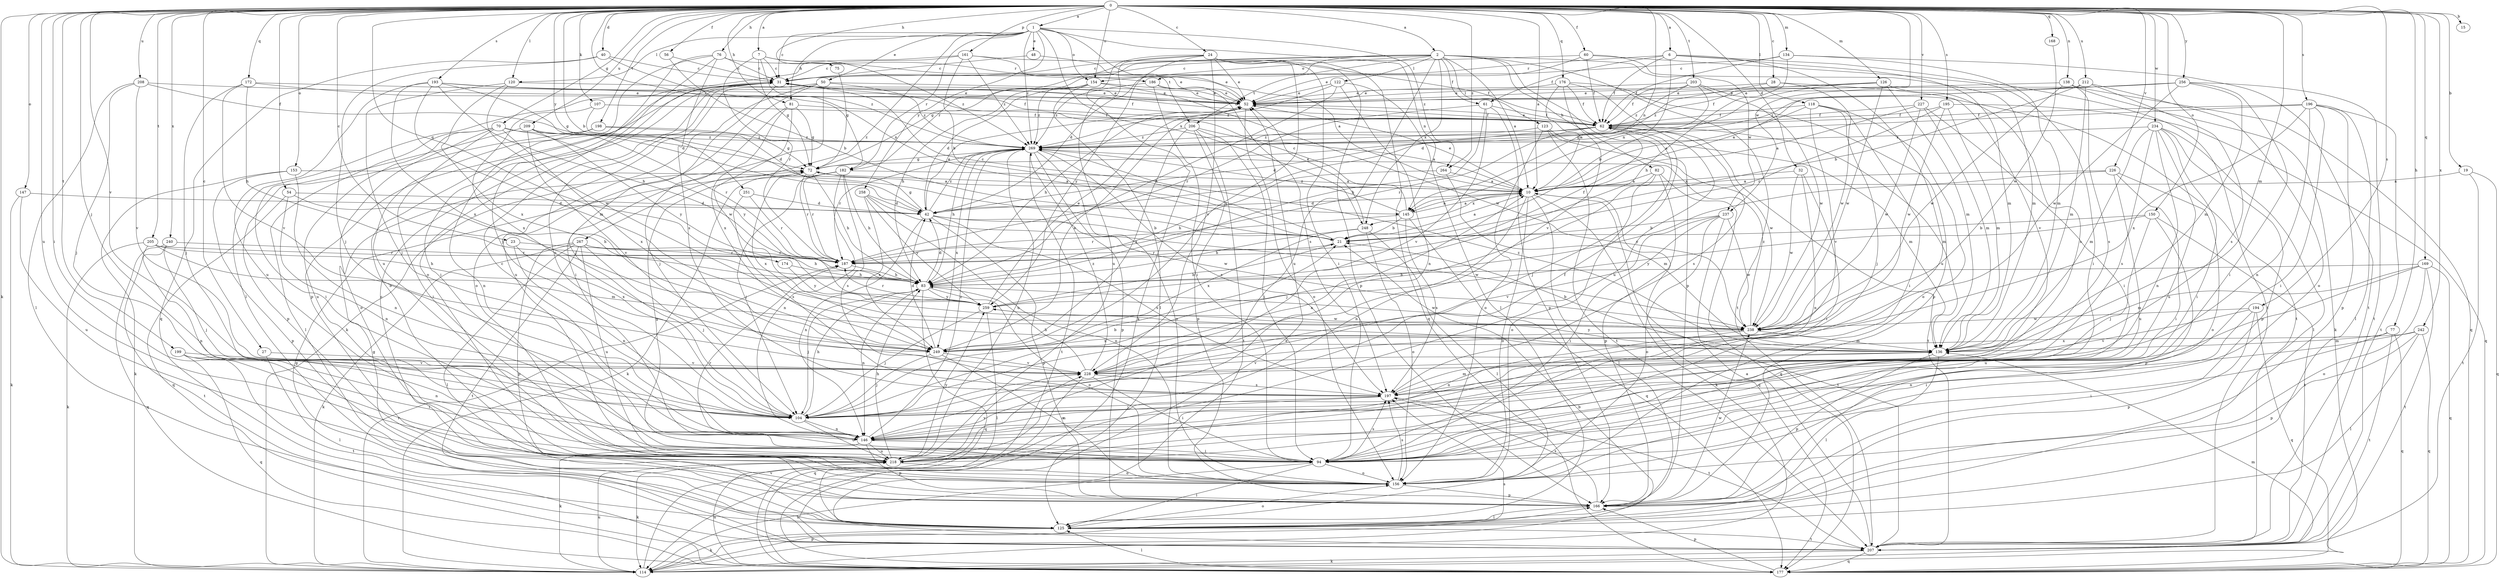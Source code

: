 strict digraph  {
0;
1;
2;
6;
7;
10;
15;
19;
21;
23;
24;
27;
28;
31;
32;
40;
42;
48;
50;
52;
54;
56;
60;
61;
62;
70;
72;
75;
76;
77;
81;
82;
83;
94;
104;
107;
114;
118;
120;
122;
123;
125;
126;
134;
136;
138;
145;
146;
147;
150;
153;
154;
156;
161;
166;
168;
169;
172;
174;
176;
177;
182;
186;
187;
193;
194;
195;
196;
197;
198;
199;
203;
205;
206;
207;
208;
209;
212;
218;
226;
227;
228;
234;
237;
238;
240;
242;
248;
249;
251;
256;
258;
259;
264;
267;
269;
0 -> 1  [label=a];
0 -> 2  [label=a];
0 -> 6  [label=a];
0 -> 7  [label=a];
0 -> 10  [label=a];
0 -> 15  [label=b];
0 -> 19  [label=b];
0 -> 21  [label=b];
0 -> 23  [label=c];
0 -> 24  [label=c];
0 -> 27  [label=c];
0 -> 28  [label=c];
0 -> 32  [label=d];
0 -> 40  [label=d];
0 -> 54  [label=f];
0 -> 56  [label=f];
0 -> 60  [label=f];
0 -> 70  [label=g];
0 -> 75  [label=h];
0 -> 76  [label=h];
0 -> 77  [label=h];
0 -> 81  [label=h];
0 -> 94  [label=i];
0 -> 104  [label=j];
0 -> 107  [label=k];
0 -> 114  [label=k];
0 -> 118  [label=l];
0 -> 120  [label=l];
0 -> 126  [label=m];
0 -> 134  [label=m];
0 -> 136  [label=m];
0 -> 138  [label=n];
0 -> 145  [label=n];
0 -> 147  [label=o];
0 -> 150  [label=o];
0 -> 153  [label=o];
0 -> 154  [label=o];
0 -> 161  [label=p];
0 -> 168  [label=q];
0 -> 169  [label=q];
0 -> 172  [label=q];
0 -> 174  [label=q];
0 -> 176  [label=q];
0 -> 182  [label=r];
0 -> 193  [label=s];
0 -> 194  [label=s];
0 -> 195  [label=s];
0 -> 196  [label=s];
0 -> 198  [label=t];
0 -> 199  [label=t];
0 -> 203  [label=t];
0 -> 205  [label=t];
0 -> 208  [label=u];
0 -> 209  [label=u];
0 -> 212  [label=u];
0 -> 218  [label=u];
0 -> 226  [label=v];
0 -> 227  [label=v];
0 -> 228  [label=v];
0 -> 234  [label=w];
0 -> 237  [label=w];
0 -> 240  [label=x];
0 -> 242  [label=x];
0 -> 251  [label=y];
0 -> 256  [label=y];
0 -> 264  [label=z];
1 -> 31  [label=c];
1 -> 48  [label=e];
1 -> 50  [label=e];
1 -> 81  [label=h];
1 -> 120  [label=l];
1 -> 145  [label=n];
1 -> 154  [label=o];
1 -> 182  [label=r];
1 -> 206  [label=t];
1 -> 248  [label=x];
1 -> 258  [label=y];
1 -> 264  [label=z];
1 -> 267  [label=z];
1 -> 269  [label=z];
2 -> 10  [label=a];
2 -> 42  [label=d];
2 -> 61  [label=f];
2 -> 72  [label=g];
2 -> 82  [label=h];
2 -> 122  [label=l];
2 -> 123  [label=l];
2 -> 154  [label=o];
2 -> 166  [label=p];
2 -> 182  [label=r];
2 -> 206  [label=t];
2 -> 207  [label=t];
2 -> 218  [label=u];
2 -> 237  [label=w];
2 -> 248  [label=x];
6 -> 61  [label=f];
6 -> 62  [label=f];
6 -> 136  [label=m];
6 -> 145  [label=n];
6 -> 186  [label=r];
6 -> 207  [label=t];
6 -> 218  [label=u];
7 -> 31  [label=c];
7 -> 72  [label=g];
7 -> 145  [label=n];
7 -> 186  [label=r];
7 -> 187  [label=r];
7 -> 269  [label=z];
10 -> 42  [label=d];
10 -> 52  [label=e];
10 -> 114  [label=k];
10 -> 125  [label=l];
10 -> 145  [label=n];
10 -> 146  [label=n];
10 -> 156  [label=o];
10 -> 177  [label=q];
10 -> 248  [label=x];
19 -> 10  [label=a];
19 -> 177  [label=q];
19 -> 207  [label=t];
21 -> 10  [label=a];
21 -> 31  [label=c];
21 -> 187  [label=r];
23 -> 146  [label=n];
23 -> 187  [label=r];
23 -> 249  [label=x];
24 -> 31  [label=c];
24 -> 52  [label=e];
24 -> 94  [label=i];
24 -> 114  [label=k];
24 -> 166  [label=p];
24 -> 177  [label=q];
24 -> 218  [label=u];
24 -> 228  [label=v];
24 -> 249  [label=x];
24 -> 259  [label=y];
27 -> 125  [label=l];
27 -> 228  [label=v];
28 -> 52  [label=e];
28 -> 228  [label=v];
28 -> 238  [label=w];
28 -> 269  [label=z];
31 -> 52  [label=e];
31 -> 94  [label=i];
31 -> 104  [label=j];
31 -> 156  [label=o];
31 -> 166  [label=p];
32 -> 10  [label=a];
32 -> 94  [label=i];
32 -> 146  [label=n];
32 -> 238  [label=w];
40 -> 31  [label=c];
40 -> 104  [label=j];
40 -> 177  [label=q];
40 -> 269  [label=z];
42 -> 21  [label=b];
42 -> 52  [label=e];
42 -> 72  [label=g];
42 -> 146  [label=n];
42 -> 166  [label=p];
42 -> 197  [label=s];
42 -> 238  [label=w];
42 -> 269  [label=z];
48 -> 31  [label=c];
48 -> 52  [label=e];
50 -> 52  [label=e];
50 -> 94  [label=i];
50 -> 114  [label=k];
50 -> 156  [label=o];
50 -> 218  [label=u];
50 -> 269  [label=z];
52 -> 62  [label=f];
52 -> 83  [label=h];
52 -> 156  [label=o];
54 -> 42  [label=d];
54 -> 83  [label=h];
54 -> 146  [label=n];
54 -> 177  [label=q];
56 -> 21  [label=b];
56 -> 31  [label=c];
60 -> 31  [label=c];
60 -> 52  [label=e];
60 -> 62  [label=f];
60 -> 94  [label=i];
60 -> 136  [label=m];
61 -> 62  [label=f];
61 -> 83  [label=h];
61 -> 166  [label=p];
61 -> 187  [label=r];
61 -> 228  [label=v];
62 -> 31  [label=c];
62 -> 42  [label=d];
62 -> 52  [label=e];
62 -> 104  [label=j];
62 -> 136  [label=m];
62 -> 187  [label=r];
62 -> 197  [label=s];
62 -> 207  [label=t];
62 -> 269  [label=z];
70 -> 94  [label=i];
70 -> 125  [label=l];
70 -> 156  [label=o];
70 -> 218  [label=u];
70 -> 249  [label=x];
70 -> 259  [label=y];
70 -> 269  [label=z];
72 -> 10  [label=a];
72 -> 83  [label=h];
72 -> 187  [label=r];
72 -> 249  [label=x];
75 -> 72  [label=g];
76 -> 31  [label=c];
76 -> 52  [label=e];
76 -> 104  [label=j];
76 -> 156  [label=o];
76 -> 197  [label=s];
76 -> 218  [label=u];
77 -> 94  [label=i];
77 -> 136  [label=m];
77 -> 177  [label=q];
77 -> 207  [label=t];
81 -> 62  [label=f];
81 -> 72  [label=g];
81 -> 104  [label=j];
81 -> 238  [label=w];
81 -> 249  [label=x];
82 -> 10  [label=a];
82 -> 104  [label=j];
82 -> 156  [label=o];
82 -> 166  [label=p];
82 -> 177  [label=q];
83 -> 42  [label=d];
83 -> 104  [label=j];
83 -> 146  [label=n];
83 -> 156  [label=o];
83 -> 177  [label=q];
83 -> 238  [label=w];
83 -> 259  [label=y];
94 -> 72  [label=g];
94 -> 114  [label=k];
94 -> 125  [label=l];
94 -> 156  [label=o];
94 -> 187  [label=r];
94 -> 197  [label=s];
104 -> 10  [label=a];
104 -> 21  [label=b];
104 -> 31  [label=c];
104 -> 62  [label=f];
104 -> 83  [label=h];
104 -> 146  [label=n];
104 -> 218  [label=u];
107 -> 42  [label=d];
107 -> 62  [label=f];
107 -> 249  [label=x];
114 -> 21  [label=b];
114 -> 136  [label=m];
114 -> 166  [label=p];
114 -> 187  [label=r];
114 -> 197  [label=s];
114 -> 218  [label=u];
114 -> 228  [label=v];
118 -> 10  [label=a];
118 -> 62  [label=f];
118 -> 94  [label=i];
118 -> 104  [label=j];
118 -> 156  [label=o];
118 -> 228  [label=v];
120 -> 52  [label=e];
120 -> 104  [label=j];
120 -> 238  [label=w];
120 -> 249  [label=x];
122 -> 52  [label=e];
122 -> 83  [label=h];
122 -> 125  [label=l];
122 -> 146  [label=n];
122 -> 269  [label=z];
123 -> 136  [label=m];
123 -> 156  [label=o];
123 -> 207  [label=t];
123 -> 238  [label=w];
123 -> 269  [label=z];
125 -> 72  [label=g];
125 -> 114  [label=k];
125 -> 156  [label=o];
125 -> 207  [label=t];
126 -> 21  [label=b];
126 -> 52  [label=e];
126 -> 62  [label=f];
126 -> 136  [label=m];
126 -> 197  [label=s];
126 -> 238  [label=w];
134 -> 31  [label=c];
134 -> 62  [label=f];
134 -> 83  [label=h];
134 -> 136  [label=m];
134 -> 207  [label=t];
136 -> 21  [label=b];
136 -> 125  [label=l];
136 -> 166  [label=p];
136 -> 228  [label=v];
136 -> 259  [label=y];
136 -> 269  [label=z];
138 -> 52  [label=e];
138 -> 114  [label=k];
138 -> 177  [label=q];
138 -> 197  [label=s];
138 -> 238  [label=w];
145 -> 10  [label=a];
145 -> 21  [label=b];
145 -> 31  [label=c];
145 -> 177  [label=q];
145 -> 187  [label=r];
145 -> 197  [label=s];
145 -> 269  [label=z];
146 -> 31  [label=c];
146 -> 94  [label=i];
146 -> 114  [label=k];
146 -> 166  [label=p];
146 -> 218  [label=u];
146 -> 269  [label=z];
147 -> 42  [label=d];
147 -> 114  [label=k];
147 -> 218  [label=u];
150 -> 21  [label=b];
150 -> 104  [label=j];
150 -> 166  [label=p];
150 -> 207  [label=t];
150 -> 259  [label=y];
153 -> 10  [label=a];
153 -> 114  [label=k];
153 -> 146  [label=n];
153 -> 166  [label=p];
154 -> 42  [label=d];
154 -> 52  [label=e];
154 -> 83  [label=h];
154 -> 125  [label=l];
154 -> 238  [label=w];
154 -> 269  [label=z];
156 -> 166  [label=p];
156 -> 197  [label=s];
161 -> 10  [label=a];
161 -> 21  [label=b];
161 -> 31  [label=c];
161 -> 62  [label=f];
161 -> 125  [label=l];
161 -> 269  [label=z];
166 -> 31  [label=c];
166 -> 125  [label=l];
166 -> 197  [label=s];
166 -> 238  [label=w];
168 -> 238  [label=w];
169 -> 83  [label=h];
169 -> 136  [label=m];
169 -> 156  [label=o];
169 -> 177  [label=q];
169 -> 207  [label=t];
169 -> 218  [label=u];
172 -> 52  [label=e];
172 -> 62  [label=f];
172 -> 83  [label=h];
172 -> 104  [label=j];
172 -> 228  [label=v];
174 -> 83  [label=h];
174 -> 259  [label=y];
176 -> 10  [label=a];
176 -> 52  [label=e];
176 -> 62  [label=f];
176 -> 166  [label=p];
176 -> 218  [label=u];
176 -> 228  [label=v];
177 -> 52  [label=e];
177 -> 125  [label=l];
177 -> 166  [label=p];
177 -> 218  [label=u];
182 -> 10  [label=a];
182 -> 83  [label=h];
182 -> 104  [label=j];
182 -> 114  [label=k];
182 -> 146  [label=n];
182 -> 187  [label=r];
182 -> 197  [label=s];
186 -> 52  [label=e];
186 -> 94  [label=i];
186 -> 197  [label=s];
186 -> 269  [label=z];
187 -> 62  [label=f];
187 -> 83  [label=h];
193 -> 42  [label=d];
193 -> 52  [label=e];
193 -> 62  [label=f];
193 -> 83  [label=h];
193 -> 136  [label=m];
193 -> 218  [label=u];
193 -> 249  [label=x];
194 -> 94  [label=i];
194 -> 166  [label=p];
194 -> 177  [label=q];
194 -> 228  [label=v];
194 -> 238  [label=w];
195 -> 62  [label=f];
195 -> 136  [label=m];
195 -> 177  [label=q];
195 -> 187  [label=r];
195 -> 238  [label=w];
196 -> 62  [label=f];
196 -> 72  [label=g];
196 -> 94  [label=i];
196 -> 125  [label=l];
196 -> 146  [label=n];
196 -> 166  [label=p];
196 -> 207  [label=t];
196 -> 249  [label=x];
197 -> 104  [label=j];
197 -> 136  [label=m];
197 -> 146  [label=n];
197 -> 207  [label=t];
198 -> 72  [label=g];
198 -> 146  [label=n];
198 -> 166  [label=p];
198 -> 269  [label=z];
199 -> 94  [label=i];
199 -> 146  [label=n];
199 -> 177  [label=q];
199 -> 207  [label=t];
199 -> 228  [label=v];
203 -> 42  [label=d];
203 -> 52  [label=e];
203 -> 62  [label=f];
203 -> 207  [label=t];
203 -> 238  [label=w];
203 -> 269  [label=z];
205 -> 83  [label=h];
205 -> 114  [label=k];
205 -> 136  [label=m];
205 -> 187  [label=r];
205 -> 207  [label=t];
206 -> 10  [label=a];
206 -> 94  [label=i];
206 -> 166  [label=p];
206 -> 207  [label=t];
206 -> 249  [label=x];
206 -> 269  [label=z];
207 -> 10  [label=a];
207 -> 72  [label=g];
207 -> 114  [label=k];
207 -> 177  [label=q];
208 -> 52  [label=e];
208 -> 72  [label=g];
208 -> 104  [label=j];
208 -> 125  [label=l];
208 -> 228  [label=v];
209 -> 94  [label=i];
209 -> 187  [label=r];
209 -> 228  [label=v];
209 -> 259  [label=y];
209 -> 269  [label=z];
212 -> 10  [label=a];
212 -> 21  [label=b];
212 -> 52  [label=e];
212 -> 136  [label=m];
212 -> 156  [label=o];
212 -> 197  [label=s];
218 -> 83  [label=h];
218 -> 114  [label=k];
218 -> 156  [label=o];
218 -> 228  [label=v];
218 -> 259  [label=y];
226 -> 10  [label=a];
226 -> 94  [label=i];
226 -> 156  [label=o];
226 -> 218  [label=u];
226 -> 259  [label=y];
227 -> 10  [label=a];
227 -> 62  [label=f];
227 -> 94  [label=i];
227 -> 136  [label=m];
227 -> 238  [label=w];
228 -> 83  [label=h];
228 -> 94  [label=i];
228 -> 177  [label=q];
228 -> 197  [label=s];
228 -> 269  [label=z];
234 -> 94  [label=i];
234 -> 125  [label=l];
234 -> 136  [label=m];
234 -> 146  [label=n];
234 -> 166  [label=p];
234 -> 197  [label=s];
234 -> 218  [label=u];
234 -> 269  [label=z];
237 -> 21  [label=b];
237 -> 94  [label=i];
237 -> 156  [label=o];
237 -> 207  [label=t];
237 -> 228  [label=v];
237 -> 238  [label=w];
238 -> 136  [label=m];
238 -> 146  [label=n];
238 -> 249  [label=x];
238 -> 269  [label=z];
240 -> 104  [label=j];
240 -> 146  [label=n];
240 -> 177  [label=q];
240 -> 187  [label=r];
242 -> 125  [label=l];
242 -> 146  [label=n];
242 -> 166  [label=p];
242 -> 177  [label=q];
242 -> 249  [label=x];
248 -> 52  [label=e];
248 -> 83  [label=h];
248 -> 125  [label=l];
248 -> 156  [label=o];
248 -> 249  [label=x];
249 -> 42  [label=d];
249 -> 52  [label=e];
249 -> 104  [label=j];
249 -> 156  [label=o];
249 -> 228  [label=v];
251 -> 42  [label=d];
251 -> 187  [label=r];
251 -> 197  [label=s];
256 -> 52  [label=e];
256 -> 94  [label=i];
256 -> 136  [label=m];
256 -> 207  [label=t];
256 -> 238  [label=w];
256 -> 269  [label=z];
258 -> 42  [label=d];
258 -> 156  [label=o];
258 -> 238  [label=w];
258 -> 249  [label=x];
258 -> 259  [label=y];
259 -> 21  [label=b];
259 -> 52  [label=e];
259 -> 104  [label=j];
259 -> 125  [label=l];
259 -> 187  [label=r];
259 -> 238  [label=w];
264 -> 10  [label=a];
264 -> 83  [label=h];
264 -> 136  [label=m];
267 -> 83  [label=h];
267 -> 104  [label=j];
267 -> 114  [label=k];
267 -> 125  [label=l];
267 -> 166  [label=p];
267 -> 187  [label=r];
267 -> 207  [label=t];
267 -> 218  [label=u];
269 -> 72  [label=g];
269 -> 83  [label=h];
269 -> 156  [label=o];
269 -> 166  [label=p];
269 -> 187  [label=r];
269 -> 197  [label=s];
269 -> 207  [label=t];
269 -> 218  [label=u];
269 -> 249  [label=x];
}
